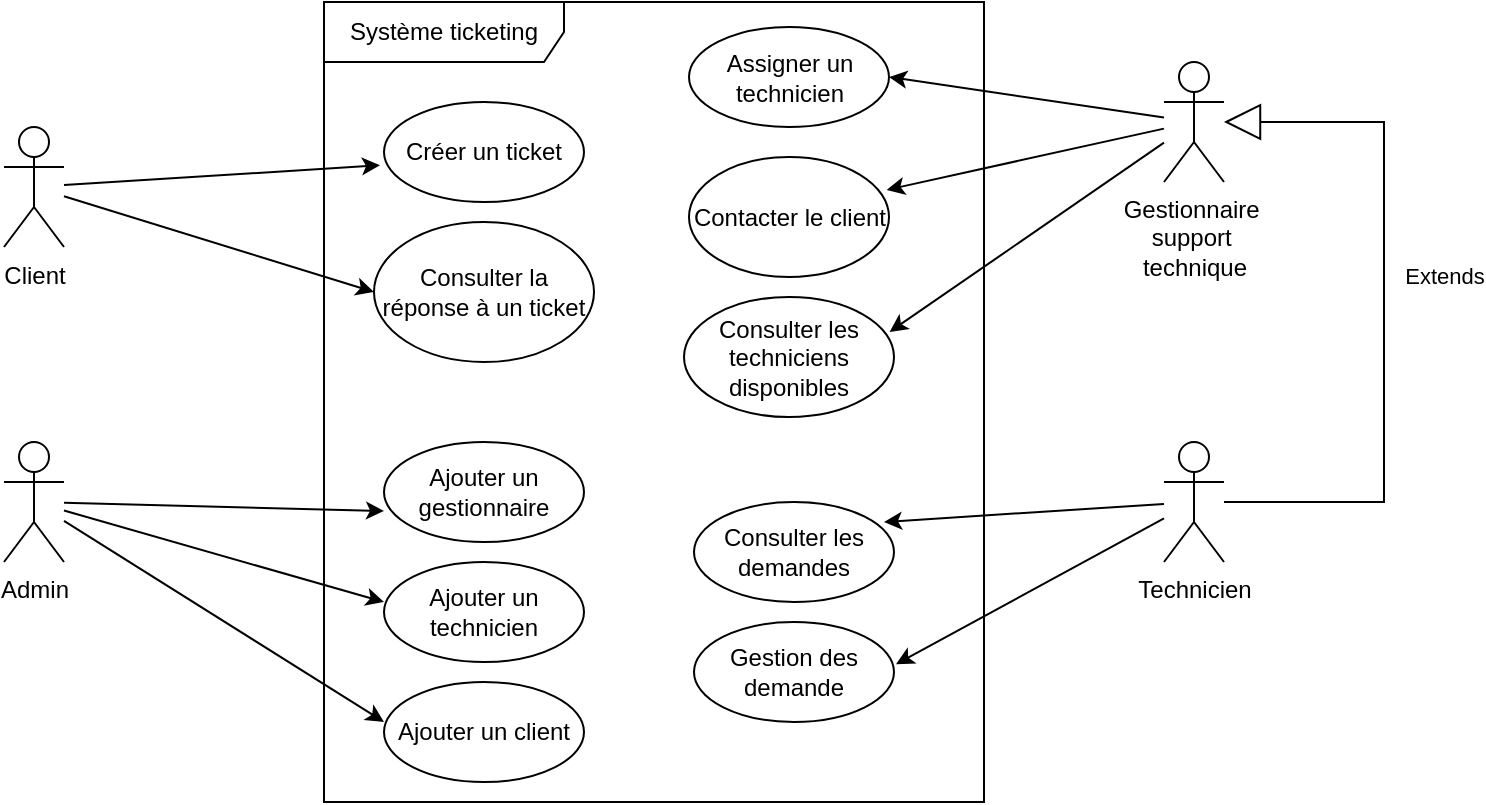 <mxfile version="28.2.5">
  <diagram name="Page-1" id="yM80Ie2hLMJN2DCshWj5">
    <mxGraphModel dx="983" dy="537" grid="1" gridSize="10" guides="1" tooltips="1" connect="1" arrows="1" fold="1" page="1" pageScale="1" pageWidth="827" pageHeight="1169" math="0" shadow="0">
      <root>
        <mxCell id="0" />
        <mxCell id="1" parent="0" />
        <mxCell id="lDIiMsfh9iVDVaQB23Rw-1" value="&lt;div&gt;Technicien&lt;/div&gt;" style="shape=umlActor;verticalLabelPosition=bottom;verticalAlign=top;html=1;" vertex="1" parent="1">
          <mxGeometry x="660" y="370" width="30" height="60" as="geometry" />
        </mxCell>
        <mxCell id="lDIiMsfh9iVDVaQB23Rw-2" value="&lt;div&gt;Client&lt;/div&gt;" style="shape=umlActor;verticalLabelPosition=bottom;verticalAlign=top;html=1;" vertex="1" parent="1">
          <mxGeometry x="80" y="212.5" width="30" height="60" as="geometry" />
        </mxCell>
        <mxCell id="lDIiMsfh9iVDVaQB23Rw-7" value="Système ticketing" style="shape=umlFrame;whiteSpace=wrap;html=1;pointerEvents=0;width=120;height=30;" vertex="1" parent="1">
          <mxGeometry x="240" y="150" width="330" height="400" as="geometry" />
        </mxCell>
        <mxCell id="lDIiMsfh9iVDVaQB23Rw-8" value="Créer un ticket" style="ellipse;whiteSpace=wrap;html=1;" vertex="1" parent="1">
          <mxGeometry x="270" y="200" width="100" height="50" as="geometry" />
        </mxCell>
        <mxCell id="lDIiMsfh9iVDVaQB23Rw-12" value="Gestion des demande" style="ellipse;whiteSpace=wrap;html=1;" vertex="1" parent="1">
          <mxGeometry x="425" y="460" width="100" height="50" as="geometry" />
        </mxCell>
        <mxCell id="lDIiMsfh9iVDVaQB23Rw-15" value="Consulter la réponse à un ticket" style="ellipse;whiteSpace=wrap;html=1;" vertex="1" parent="1">
          <mxGeometry x="265" y="260" width="110" height="70" as="geometry" />
        </mxCell>
        <mxCell id="lDIiMsfh9iVDVaQB23Rw-16" value="Assigner un technicien" style="ellipse;whiteSpace=wrap;html=1;" vertex="1" parent="1">
          <mxGeometry x="422.5" y="162.5" width="100" height="50" as="geometry" />
        </mxCell>
        <mxCell id="lDIiMsfh9iVDVaQB23Rw-17" value="Contacter le client" style="ellipse;whiteSpace=wrap;html=1;" vertex="1" parent="1">
          <mxGeometry x="422.5" y="227.5" width="100" height="60" as="geometry" />
        </mxCell>
        <mxCell id="lDIiMsfh9iVDVaQB23Rw-18" value="" style="endArrow=classic;html=1;rounded=0;entryX=-0.02;entryY=0.632;entryDx=0;entryDy=0;entryPerimeter=0;" edge="1" parent="1" source="lDIiMsfh9iVDVaQB23Rw-2" target="lDIiMsfh9iVDVaQB23Rw-8">
          <mxGeometry width="50" height="50" relative="1" as="geometry">
            <mxPoint x="110" y="320" as="sourcePoint" />
            <mxPoint x="170" y="270" as="targetPoint" />
          </mxGeometry>
        </mxCell>
        <mxCell id="lDIiMsfh9iVDVaQB23Rw-19" value="" style="endArrow=classic;html=1;rounded=0;entryX=0;entryY=0.5;entryDx=0;entryDy=0;" edge="1" parent="1" source="lDIiMsfh9iVDVaQB23Rw-2" target="lDIiMsfh9iVDVaQB23Rw-15">
          <mxGeometry width="50" height="50" relative="1" as="geometry">
            <mxPoint x="120" y="330" as="sourcePoint" />
            <mxPoint x="245" y="302" as="targetPoint" />
          </mxGeometry>
        </mxCell>
        <mxCell id="lDIiMsfh9iVDVaQB23Rw-20" value="&lt;div&gt;Gestionnaire&amp;nbsp;&lt;/div&gt;&lt;div&gt;support&amp;nbsp;&lt;/div&gt;&lt;div&gt;technique&lt;/div&gt;" style="shape=umlActor;verticalLabelPosition=bottom;verticalAlign=top;html=1;" vertex="1" parent="1">
          <mxGeometry x="660" y="180" width="30" height="60" as="geometry" />
        </mxCell>
        <mxCell id="lDIiMsfh9iVDVaQB23Rw-25" value="" style="endArrow=classic;html=1;rounded=0;entryX=1;entryY=0.5;entryDx=0;entryDy=0;" edge="1" parent="1" source="lDIiMsfh9iVDVaQB23Rw-20" target="lDIiMsfh9iVDVaQB23Rw-16">
          <mxGeometry width="50" height="50" relative="1" as="geometry">
            <mxPoint x="660" y="210" as="sourcePoint" />
            <mxPoint x="738.5" y="200" as="targetPoint" />
          </mxGeometry>
        </mxCell>
        <mxCell id="lDIiMsfh9iVDVaQB23Rw-26" value="" style="endArrow=classic;html=1;rounded=0;entryX=0.989;entryY=0.274;entryDx=0;entryDy=0;entryPerimeter=0;" edge="1" parent="1" source="lDIiMsfh9iVDVaQB23Rw-20" target="lDIiMsfh9iVDVaQB23Rw-17">
          <mxGeometry width="50" height="50" relative="1" as="geometry">
            <mxPoint x="665" y="240" as="sourcePoint" />
            <mxPoint x="580" y="240" as="targetPoint" />
          </mxGeometry>
        </mxCell>
        <mxCell id="lDIiMsfh9iVDVaQB23Rw-27" value="" style="endArrow=classic;html=1;rounded=0;entryX=1.01;entryY=0.422;entryDx=0;entryDy=0;entryPerimeter=0;" edge="1" parent="1" source="lDIiMsfh9iVDVaQB23Rw-1" target="lDIiMsfh9iVDVaQB23Rw-12">
          <mxGeometry width="50" height="50" relative="1" as="geometry">
            <mxPoint x="746" y="360" as="sourcePoint" />
            <mxPoint x="660" y="391" as="targetPoint" />
          </mxGeometry>
        </mxCell>
        <mxCell id="lDIiMsfh9iVDVaQB23Rw-28" value="Consulter les techniciens disponibles" style="ellipse;whiteSpace=wrap;html=1;" vertex="1" parent="1">
          <mxGeometry x="420" y="297.5" width="105" height="60" as="geometry" />
        </mxCell>
        <mxCell id="lDIiMsfh9iVDVaQB23Rw-29" value="" style="endArrow=classic;html=1;rounded=0;entryX=0.979;entryY=0.291;entryDx=0;entryDy=0;entryPerimeter=0;" edge="1" parent="1" source="lDIiMsfh9iVDVaQB23Rw-20" target="lDIiMsfh9iVDVaQB23Rw-28">
          <mxGeometry width="50" height="50" relative="1" as="geometry">
            <mxPoint x="736" y="250" as="sourcePoint" />
            <mxPoint x="630" y="281" as="targetPoint" />
          </mxGeometry>
        </mxCell>
        <mxCell id="lDIiMsfh9iVDVaQB23Rw-30" value="&lt;div&gt;Admin&lt;/div&gt;&lt;div&gt;&lt;br&gt;&lt;/div&gt;" style="shape=umlActor;verticalLabelPosition=bottom;verticalAlign=top;html=1;" vertex="1" parent="1">
          <mxGeometry x="80" y="370" width="30" height="60" as="geometry" />
        </mxCell>
        <mxCell id="lDIiMsfh9iVDVaQB23Rw-32" value="Ajouter un gestionnaire" style="ellipse;whiteSpace=wrap;html=1;" vertex="1" parent="1">
          <mxGeometry x="270" y="370" width="100" height="50" as="geometry" />
        </mxCell>
        <mxCell id="lDIiMsfh9iVDVaQB23Rw-33" value="Ajouter un technicien" style="ellipse;whiteSpace=wrap;html=1;" vertex="1" parent="1">
          <mxGeometry x="270" y="430" width="100" height="50" as="geometry" />
        </mxCell>
        <mxCell id="lDIiMsfh9iVDVaQB23Rw-35" value="" style="endArrow=classic;html=1;rounded=0;entryX=0;entryY=0.69;entryDx=0;entryDy=0;entryPerimeter=0;" edge="1" parent="1" source="lDIiMsfh9iVDVaQB23Rw-30" target="lDIiMsfh9iVDVaQB23Rw-32">
          <mxGeometry width="50" height="50" relative="1" as="geometry">
            <mxPoint x="115" y="409.5" as="sourcePoint" />
            <mxPoint x="270" y="457.5" as="targetPoint" />
          </mxGeometry>
        </mxCell>
        <mxCell id="lDIiMsfh9iVDVaQB23Rw-36" value="" style="endArrow=classic;html=1;rounded=0;entryX=0;entryY=0.4;entryDx=0;entryDy=0;entryPerimeter=0;" edge="1" parent="1" source="lDIiMsfh9iVDVaQB23Rw-30" target="lDIiMsfh9iVDVaQB23Rw-33">
          <mxGeometry width="50" height="50" relative="1" as="geometry">
            <mxPoint x="110" y="425" as="sourcePoint" />
            <mxPoint x="270" y="473" as="targetPoint" />
          </mxGeometry>
        </mxCell>
        <mxCell id="lDIiMsfh9iVDVaQB23Rw-38" value="Ajouter un client" style="ellipse;whiteSpace=wrap;html=1;" vertex="1" parent="1">
          <mxGeometry x="270" y="490" width="100" height="50" as="geometry" />
        </mxCell>
        <mxCell id="lDIiMsfh9iVDVaQB23Rw-39" value="" style="endArrow=classic;html=1;rounded=0;entryX=0;entryY=0.4;entryDx=0;entryDy=0;entryPerimeter=0;" edge="1" parent="1" source="lDIiMsfh9iVDVaQB23Rw-30" target="lDIiMsfh9iVDVaQB23Rw-38">
          <mxGeometry width="50" height="50" relative="1" as="geometry">
            <mxPoint x="90" y="470" as="sourcePoint" />
            <mxPoint x="250" y="516" as="targetPoint" />
          </mxGeometry>
        </mxCell>
        <mxCell id="lDIiMsfh9iVDVaQB23Rw-40" value="Consulter les demandes" style="ellipse;whiteSpace=wrap;html=1;" vertex="1" parent="1">
          <mxGeometry x="425" y="400" width="100" height="50" as="geometry" />
        </mxCell>
        <mxCell id="lDIiMsfh9iVDVaQB23Rw-41" value="" style="endArrow=classic;html=1;rounded=0;entryX=0.95;entryY=0.2;entryDx=0;entryDy=0;entryPerimeter=0;" edge="1" parent="1" source="lDIiMsfh9iVDVaQB23Rw-1" target="lDIiMsfh9iVDVaQB23Rw-40">
          <mxGeometry width="50" height="50" relative="1" as="geometry">
            <mxPoint x="714" y="450" as="sourcePoint" />
            <mxPoint x="580" y="523" as="targetPoint" />
          </mxGeometry>
        </mxCell>
        <mxCell id="lDIiMsfh9iVDVaQB23Rw-45" value="Extends" style="endArrow=block;endSize=16;endFill=0;html=1;rounded=0;" edge="1" parent="1" source="lDIiMsfh9iVDVaQB23Rw-1" target="lDIiMsfh9iVDVaQB23Rw-20">
          <mxGeometry x="0.104" y="-30" width="160" relative="1" as="geometry">
            <mxPoint x="760" y="330" as="sourcePoint" />
            <mxPoint x="920" y="330" as="targetPoint" />
            <Array as="points">
              <mxPoint x="770" y="400" />
              <mxPoint x="770" y="210" />
            </Array>
            <mxPoint as="offset" />
          </mxGeometry>
        </mxCell>
      </root>
    </mxGraphModel>
  </diagram>
</mxfile>

